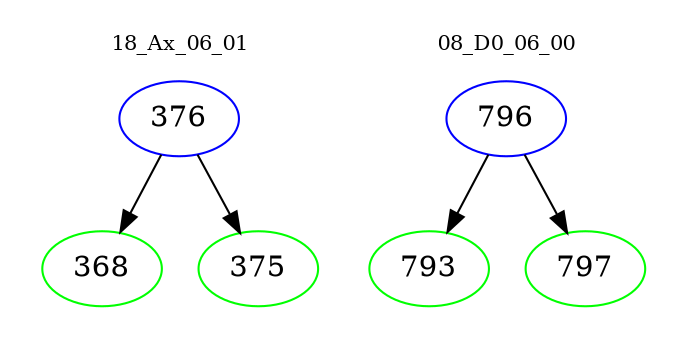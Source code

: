 digraph{
subgraph cluster_0 {
color = white
label = "18_Ax_06_01";
fontsize=10;
T0_376 [label="376", color="blue"]
T0_376 -> T0_368 [color="black"]
T0_368 [label="368", color="green"]
T0_376 -> T0_375 [color="black"]
T0_375 [label="375", color="green"]
}
subgraph cluster_1 {
color = white
label = "08_D0_06_00";
fontsize=10;
T1_796 [label="796", color="blue"]
T1_796 -> T1_793 [color="black"]
T1_793 [label="793", color="green"]
T1_796 -> T1_797 [color="black"]
T1_797 [label="797", color="green"]
}
}
